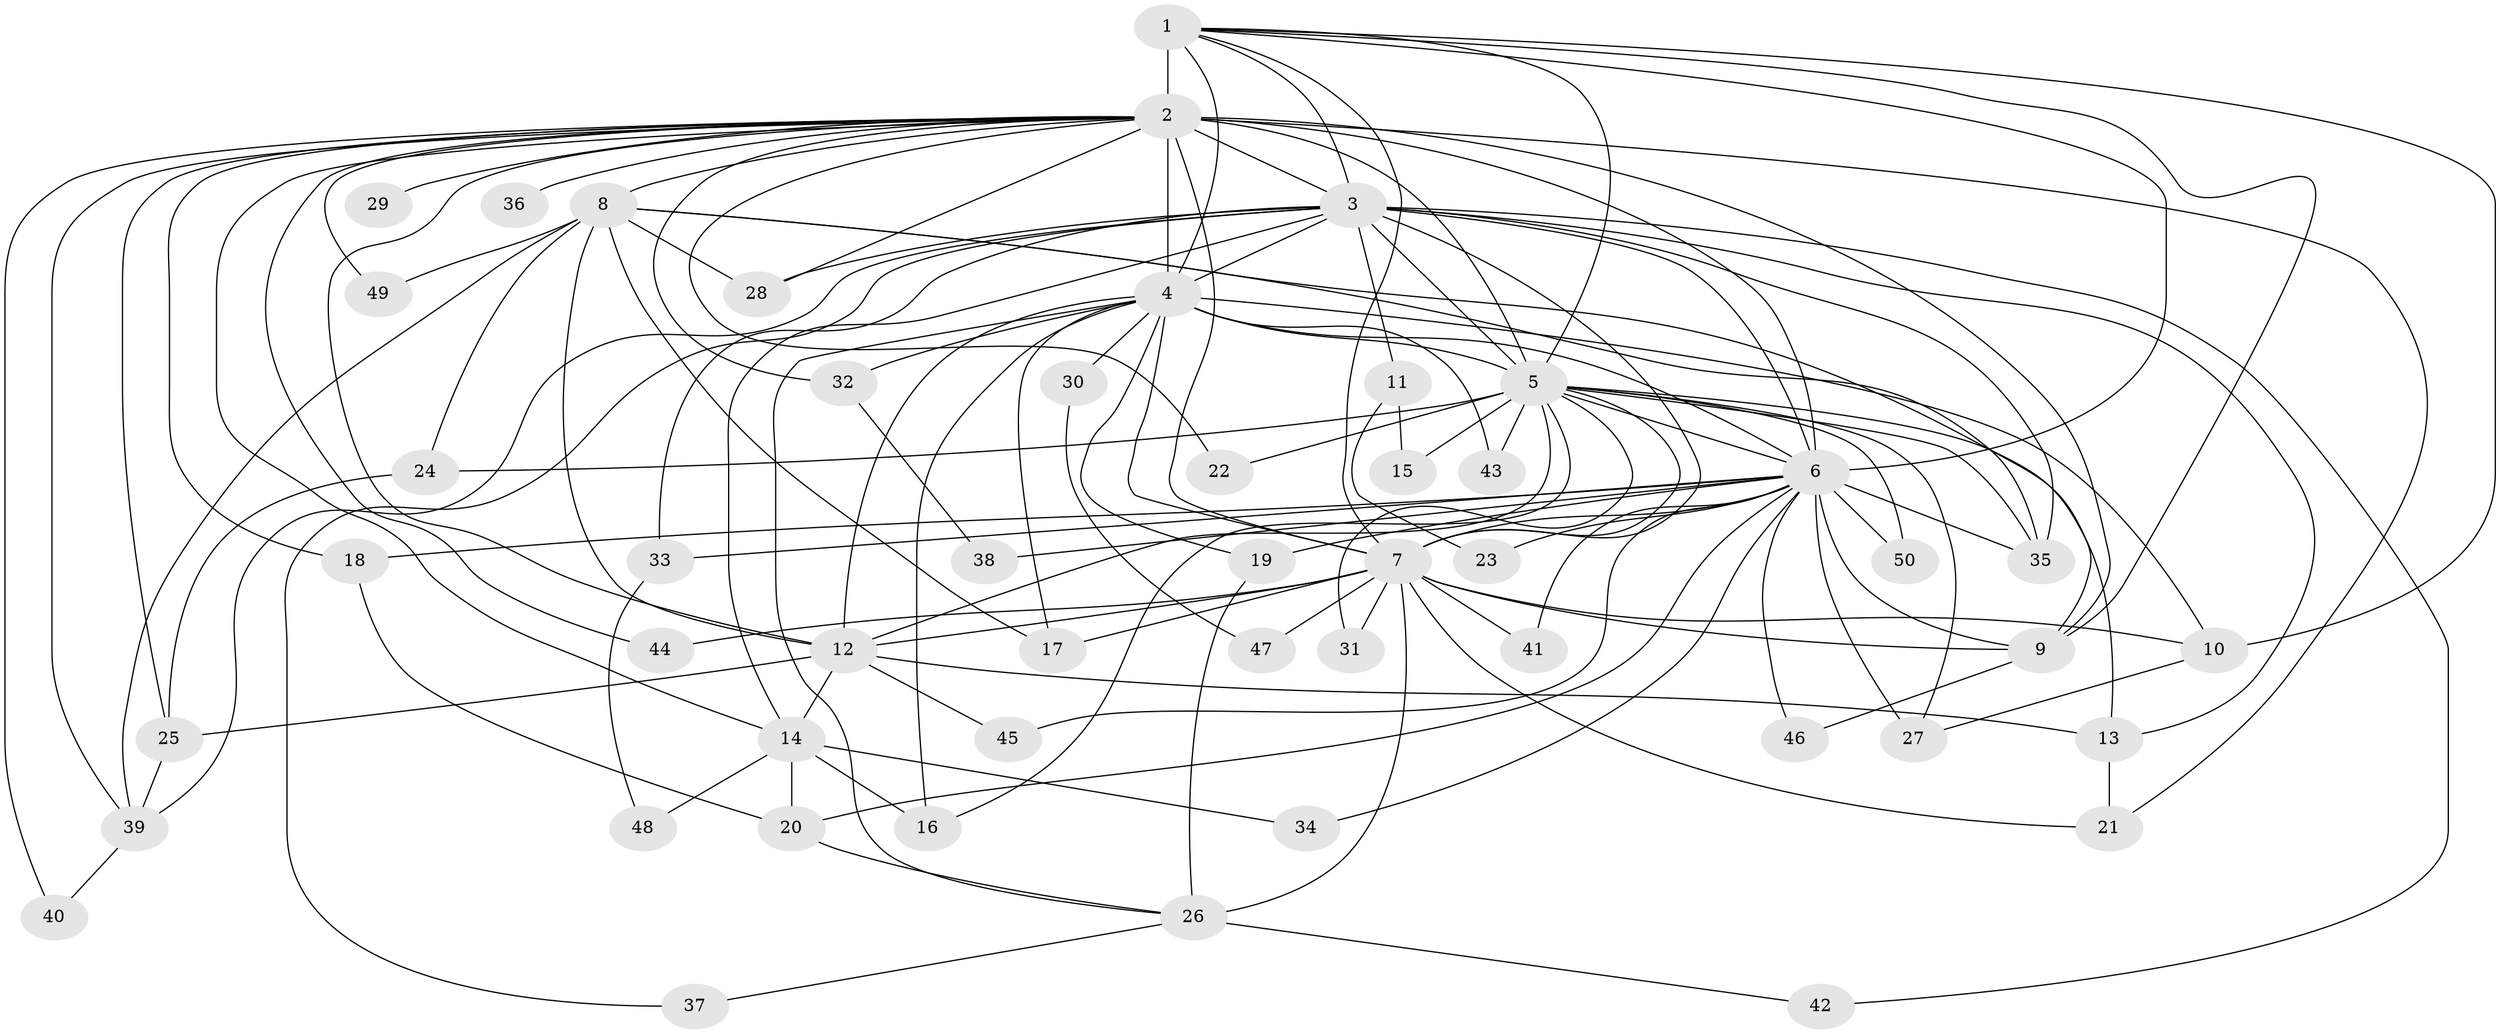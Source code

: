 // original degree distribution, {22: 0.020202020202020204, 23: 0.010101010101010102, 17: 0.010101010101010102, 21: 0.020202020202020204, 15: 0.010101010101010102, 12: 0.010101010101010102, 27: 0.010101010101010102, 16: 0.010101010101010102, 7: 0.010101010101010102, 3: 0.20202020202020202, 4: 0.08080808080808081, 6: 0.020202020202020204, 14: 0.010101010101010102, 2: 0.5555555555555556, 10: 0.010101010101010102, 5: 0.010101010101010102}
// Generated by graph-tools (version 1.1) at 2025/35/03/09/25 02:35:15]
// undirected, 50 vertices, 124 edges
graph export_dot {
graph [start="1"]
  node [color=gray90,style=filled];
  1;
  2;
  3;
  4;
  5;
  6;
  7;
  8;
  9;
  10;
  11;
  12;
  13;
  14;
  15;
  16;
  17;
  18;
  19;
  20;
  21;
  22;
  23;
  24;
  25;
  26;
  27;
  28;
  29;
  30;
  31;
  32;
  33;
  34;
  35;
  36;
  37;
  38;
  39;
  40;
  41;
  42;
  43;
  44;
  45;
  46;
  47;
  48;
  49;
  50;
  1 -- 2 [weight=12.0];
  1 -- 3 [weight=1.0];
  1 -- 4 [weight=2.0];
  1 -- 5 [weight=2.0];
  1 -- 6 [weight=2.0];
  1 -- 7 [weight=1.0];
  1 -- 9 [weight=1.0];
  1 -- 10 [weight=1.0];
  2 -- 3 [weight=2.0];
  2 -- 4 [weight=5.0];
  2 -- 5 [weight=5.0];
  2 -- 6 [weight=2.0];
  2 -- 7 [weight=2.0];
  2 -- 8 [weight=5.0];
  2 -- 9 [weight=1.0];
  2 -- 12 [weight=1.0];
  2 -- 14 [weight=4.0];
  2 -- 18 [weight=1.0];
  2 -- 21 [weight=1.0];
  2 -- 22 [weight=1.0];
  2 -- 25 [weight=1.0];
  2 -- 28 [weight=1.0];
  2 -- 29 [weight=1.0];
  2 -- 32 [weight=1.0];
  2 -- 36 [weight=1.0];
  2 -- 39 [weight=1.0];
  2 -- 40 [weight=1.0];
  2 -- 44 [weight=1.0];
  2 -- 49 [weight=1.0];
  3 -- 4 [weight=2.0];
  3 -- 5 [weight=3.0];
  3 -- 6 [weight=1.0];
  3 -- 7 [weight=2.0];
  3 -- 11 [weight=1.0];
  3 -- 13 [weight=1.0];
  3 -- 14 [weight=2.0];
  3 -- 28 [weight=1.0];
  3 -- 33 [weight=1.0];
  3 -- 35 [weight=1.0];
  3 -- 37 [weight=1.0];
  3 -- 39 [weight=2.0];
  3 -- 42 [weight=1.0];
  4 -- 5 [weight=4.0];
  4 -- 6 [weight=3.0];
  4 -- 7 [weight=2.0];
  4 -- 10 [weight=1.0];
  4 -- 12 [weight=1.0];
  4 -- 16 [weight=1.0];
  4 -- 17 [weight=1.0];
  4 -- 19 [weight=1.0];
  4 -- 26 [weight=1.0];
  4 -- 30 [weight=1.0];
  4 -- 32 [weight=1.0];
  4 -- 43 [weight=1.0];
  5 -- 6 [weight=2.0];
  5 -- 7 [weight=2.0];
  5 -- 12 [weight=1.0];
  5 -- 13 [weight=1.0];
  5 -- 15 [weight=1.0];
  5 -- 16 [weight=1.0];
  5 -- 22 [weight=1.0];
  5 -- 24 [weight=1.0];
  5 -- 27 [weight=1.0];
  5 -- 31 [weight=1.0];
  5 -- 35 [weight=1.0];
  5 -- 43 [weight=1.0];
  5 -- 50 [weight=1.0];
  6 -- 7 [weight=1.0];
  6 -- 9 [weight=2.0];
  6 -- 18 [weight=1.0];
  6 -- 19 [weight=1.0];
  6 -- 20 [weight=1.0];
  6 -- 23 [weight=1.0];
  6 -- 27 [weight=2.0];
  6 -- 33 [weight=1.0];
  6 -- 34 [weight=1.0];
  6 -- 35 [weight=1.0];
  6 -- 38 [weight=1.0];
  6 -- 41 [weight=1.0];
  6 -- 45 [weight=1.0];
  6 -- 46 [weight=1.0];
  6 -- 50 [weight=1.0];
  7 -- 9 [weight=1.0];
  7 -- 10 [weight=1.0];
  7 -- 12 [weight=1.0];
  7 -- 17 [weight=1.0];
  7 -- 21 [weight=1.0];
  7 -- 26 [weight=2.0];
  7 -- 31 [weight=1.0];
  7 -- 41 [weight=1.0];
  7 -- 44 [weight=1.0];
  7 -- 47 [weight=1.0];
  8 -- 9 [weight=1.0];
  8 -- 12 [weight=1.0];
  8 -- 17 [weight=1.0];
  8 -- 24 [weight=2.0];
  8 -- 28 [weight=2.0];
  8 -- 35 [weight=1.0];
  8 -- 39 [weight=1.0];
  8 -- 49 [weight=1.0];
  9 -- 46 [weight=1.0];
  10 -- 27 [weight=1.0];
  11 -- 15 [weight=1.0];
  11 -- 23 [weight=1.0];
  12 -- 13 [weight=1.0];
  12 -- 14 [weight=8.0];
  12 -- 25 [weight=1.0];
  12 -- 45 [weight=1.0];
  13 -- 21 [weight=1.0];
  14 -- 16 [weight=1.0];
  14 -- 20 [weight=1.0];
  14 -- 34 [weight=1.0];
  14 -- 48 [weight=1.0];
  18 -- 20 [weight=1.0];
  19 -- 26 [weight=1.0];
  20 -- 26 [weight=1.0];
  24 -- 25 [weight=1.0];
  25 -- 39 [weight=1.0];
  26 -- 37 [weight=1.0];
  26 -- 42 [weight=1.0];
  30 -- 47 [weight=1.0];
  32 -- 38 [weight=1.0];
  33 -- 48 [weight=1.0];
  39 -- 40 [weight=1.0];
}
